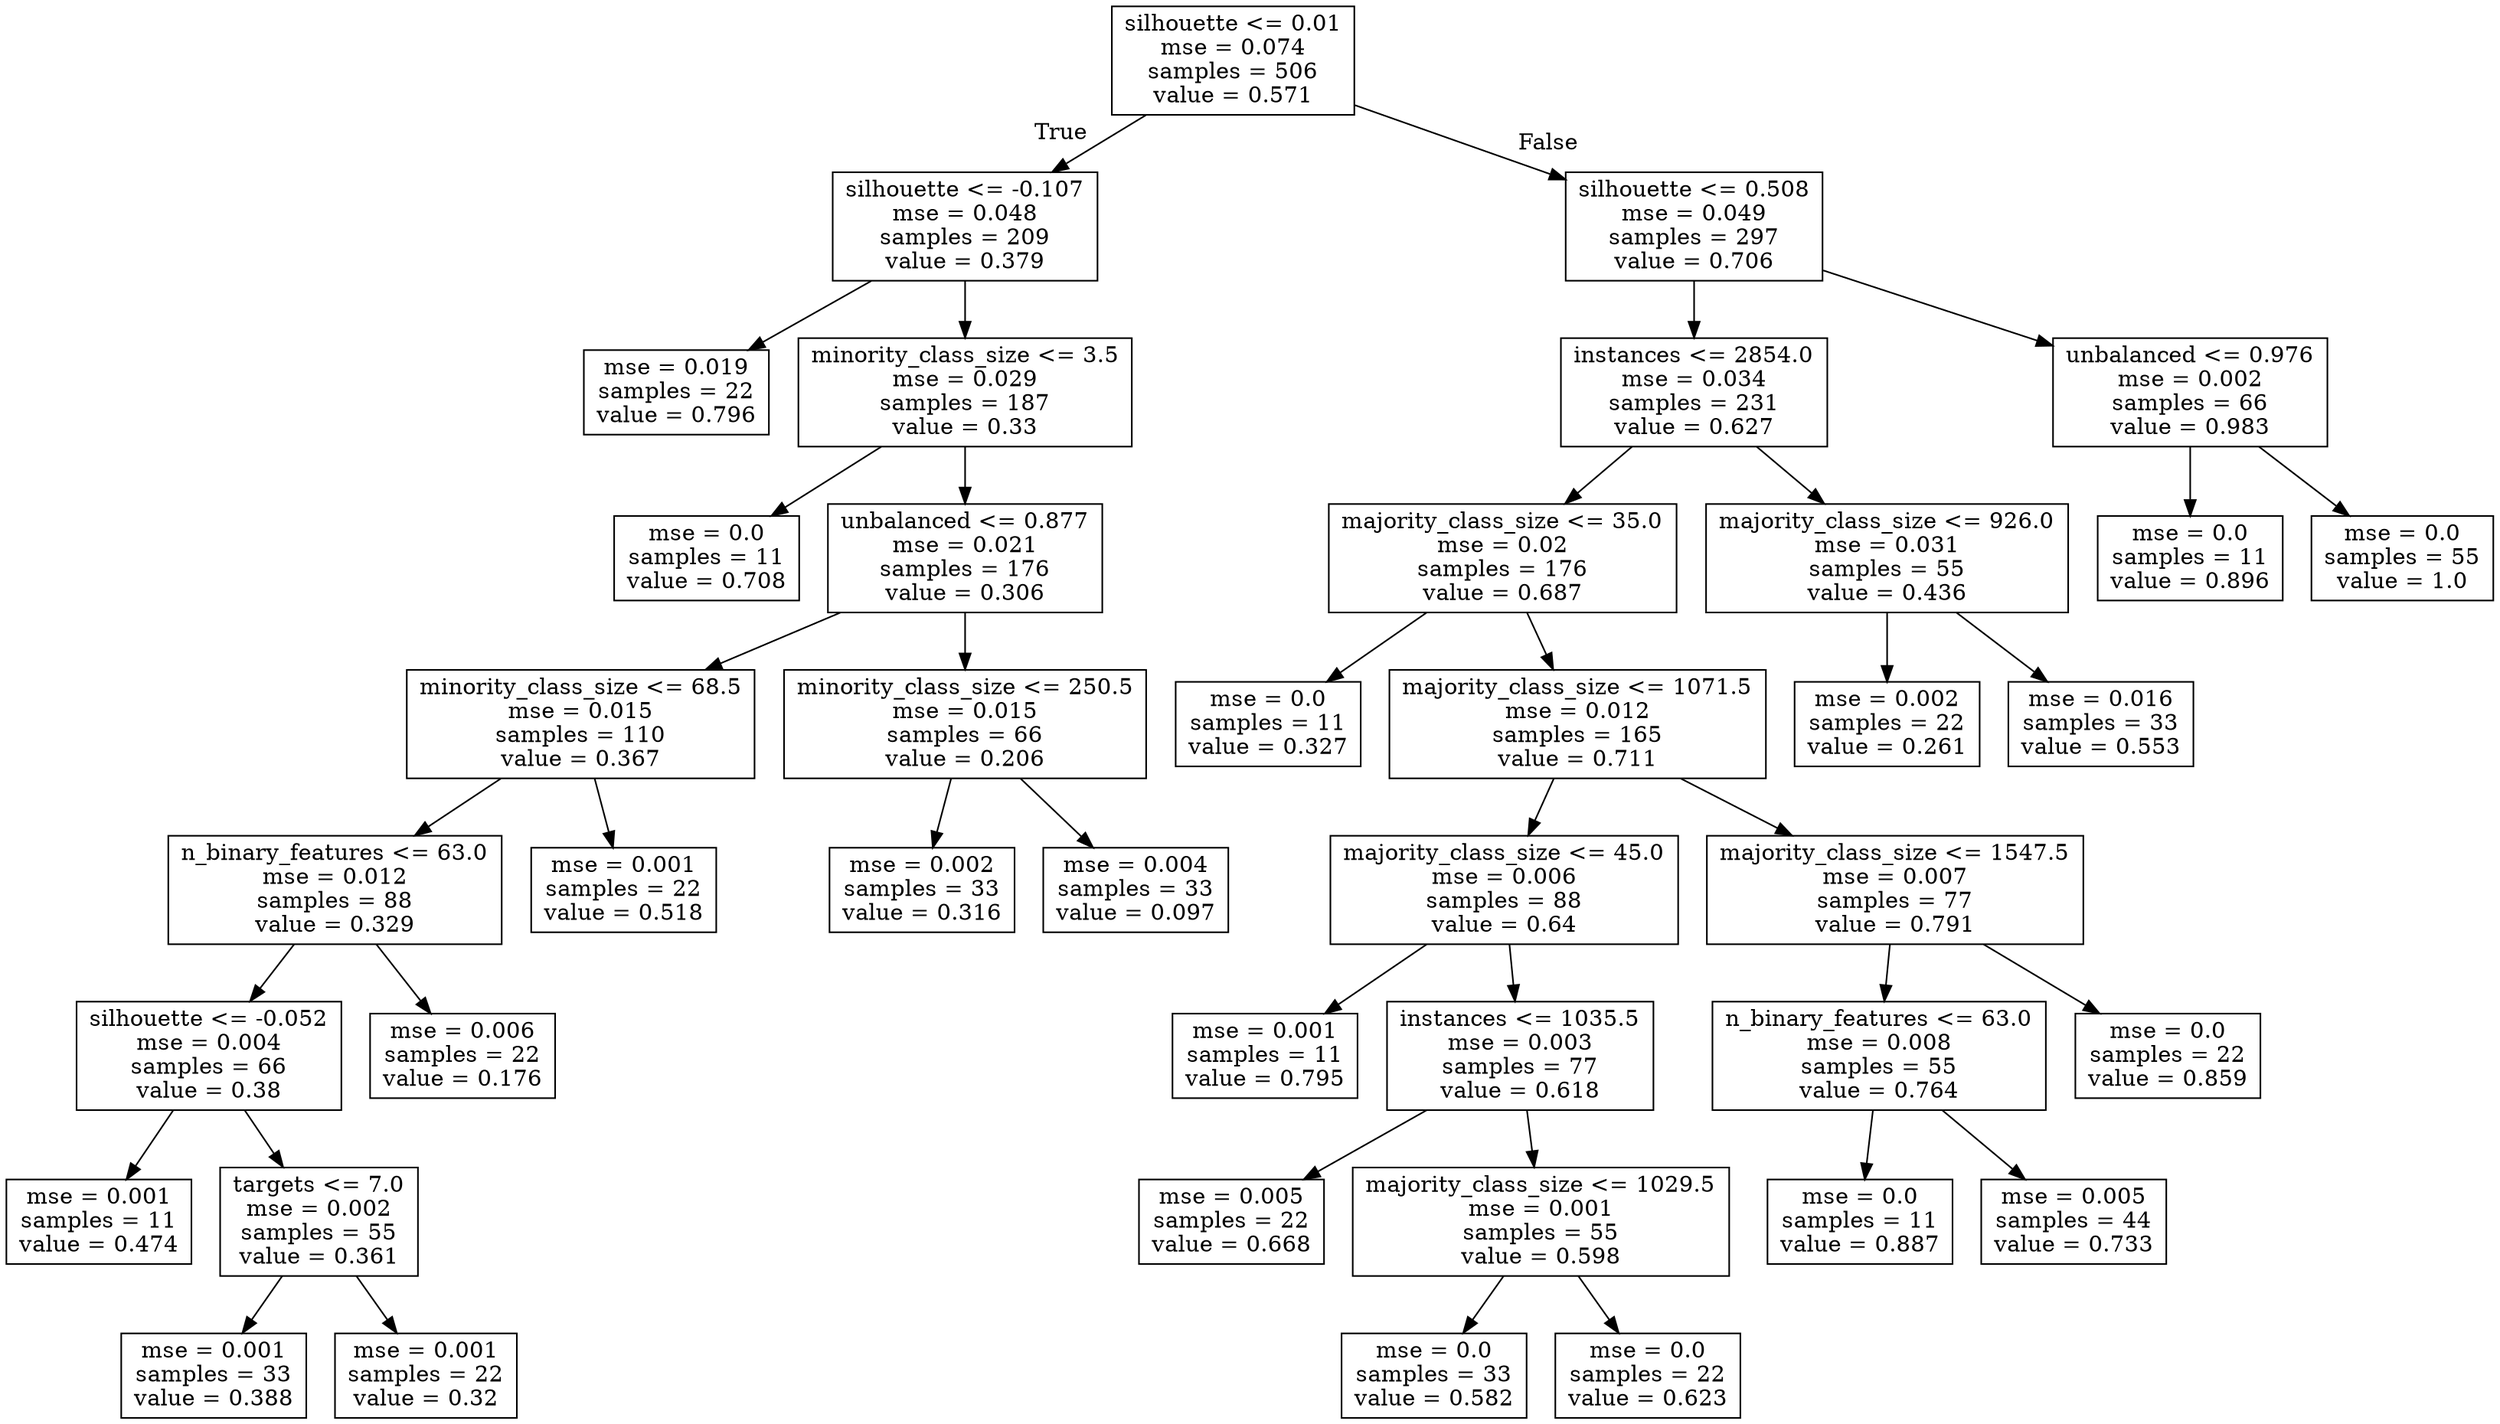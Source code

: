 digraph Tree {
node [shape=box] ;
0 [label="silhouette <= 0.01\nmse = 0.074\nsamples = 506\nvalue = 0.571"] ;
1 [label="silhouette <= -0.107\nmse = 0.048\nsamples = 209\nvalue = 0.379"] ;
0 -> 1 [labeldistance=2.5, labelangle=45, headlabel="True"] ;
2 [label="mse = 0.019\nsamples = 22\nvalue = 0.796"] ;
1 -> 2 ;
3 [label="minority_class_size <= 3.5\nmse = 0.029\nsamples = 187\nvalue = 0.33"] ;
1 -> 3 ;
4 [label="mse = 0.0\nsamples = 11\nvalue = 0.708"] ;
3 -> 4 ;
5 [label="unbalanced <= 0.877\nmse = 0.021\nsamples = 176\nvalue = 0.306"] ;
3 -> 5 ;
6 [label="minority_class_size <= 68.5\nmse = 0.015\nsamples = 110\nvalue = 0.367"] ;
5 -> 6 ;
7 [label="n_binary_features <= 63.0\nmse = 0.012\nsamples = 88\nvalue = 0.329"] ;
6 -> 7 ;
8 [label="silhouette <= -0.052\nmse = 0.004\nsamples = 66\nvalue = 0.38"] ;
7 -> 8 ;
9 [label="mse = 0.001\nsamples = 11\nvalue = 0.474"] ;
8 -> 9 ;
10 [label="targets <= 7.0\nmse = 0.002\nsamples = 55\nvalue = 0.361"] ;
8 -> 10 ;
11 [label="mse = 0.001\nsamples = 33\nvalue = 0.388"] ;
10 -> 11 ;
12 [label="mse = 0.001\nsamples = 22\nvalue = 0.32"] ;
10 -> 12 ;
13 [label="mse = 0.006\nsamples = 22\nvalue = 0.176"] ;
7 -> 13 ;
14 [label="mse = 0.001\nsamples = 22\nvalue = 0.518"] ;
6 -> 14 ;
15 [label="minority_class_size <= 250.5\nmse = 0.015\nsamples = 66\nvalue = 0.206"] ;
5 -> 15 ;
16 [label="mse = 0.002\nsamples = 33\nvalue = 0.316"] ;
15 -> 16 ;
17 [label="mse = 0.004\nsamples = 33\nvalue = 0.097"] ;
15 -> 17 ;
18 [label="silhouette <= 0.508\nmse = 0.049\nsamples = 297\nvalue = 0.706"] ;
0 -> 18 [labeldistance=2.5, labelangle=-45, headlabel="False"] ;
19 [label="instances <= 2854.0\nmse = 0.034\nsamples = 231\nvalue = 0.627"] ;
18 -> 19 ;
20 [label="majority_class_size <= 35.0\nmse = 0.02\nsamples = 176\nvalue = 0.687"] ;
19 -> 20 ;
21 [label="mse = 0.0\nsamples = 11\nvalue = 0.327"] ;
20 -> 21 ;
22 [label="majority_class_size <= 1071.5\nmse = 0.012\nsamples = 165\nvalue = 0.711"] ;
20 -> 22 ;
23 [label="majority_class_size <= 45.0\nmse = 0.006\nsamples = 88\nvalue = 0.64"] ;
22 -> 23 ;
24 [label="mse = 0.001\nsamples = 11\nvalue = 0.795"] ;
23 -> 24 ;
25 [label="instances <= 1035.5\nmse = 0.003\nsamples = 77\nvalue = 0.618"] ;
23 -> 25 ;
26 [label="mse = 0.005\nsamples = 22\nvalue = 0.668"] ;
25 -> 26 ;
27 [label="majority_class_size <= 1029.5\nmse = 0.001\nsamples = 55\nvalue = 0.598"] ;
25 -> 27 ;
28 [label="mse = 0.0\nsamples = 33\nvalue = 0.582"] ;
27 -> 28 ;
29 [label="mse = 0.0\nsamples = 22\nvalue = 0.623"] ;
27 -> 29 ;
30 [label="majority_class_size <= 1547.5\nmse = 0.007\nsamples = 77\nvalue = 0.791"] ;
22 -> 30 ;
31 [label="n_binary_features <= 63.0\nmse = 0.008\nsamples = 55\nvalue = 0.764"] ;
30 -> 31 ;
32 [label="mse = 0.0\nsamples = 11\nvalue = 0.887"] ;
31 -> 32 ;
33 [label="mse = 0.005\nsamples = 44\nvalue = 0.733"] ;
31 -> 33 ;
34 [label="mse = 0.0\nsamples = 22\nvalue = 0.859"] ;
30 -> 34 ;
35 [label="majority_class_size <= 926.0\nmse = 0.031\nsamples = 55\nvalue = 0.436"] ;
19 -> 35 ;
36 [label="mse = 0.002\nsamples = 22\nvalue = 0.261"] ;
35 -> 36 ;
37 [label="mse = 0.016\nsamples = 33\nvalue = 0.553"] ;
35 -> 37 ;
38 [label="unbalanced <= 0.976\nmse = 0.002\nsamples = 66\nvalue = 0.983"] ;
18 -> 38 ;
39 [label="mse = 0.0\nsamples = 11\nvalue = 0.896"] ;
38 -> 39 ;
40 [label="mse = 0.0\nsamples = 55\nvalue = 1.0"] ;
38 -> 40 ;
}